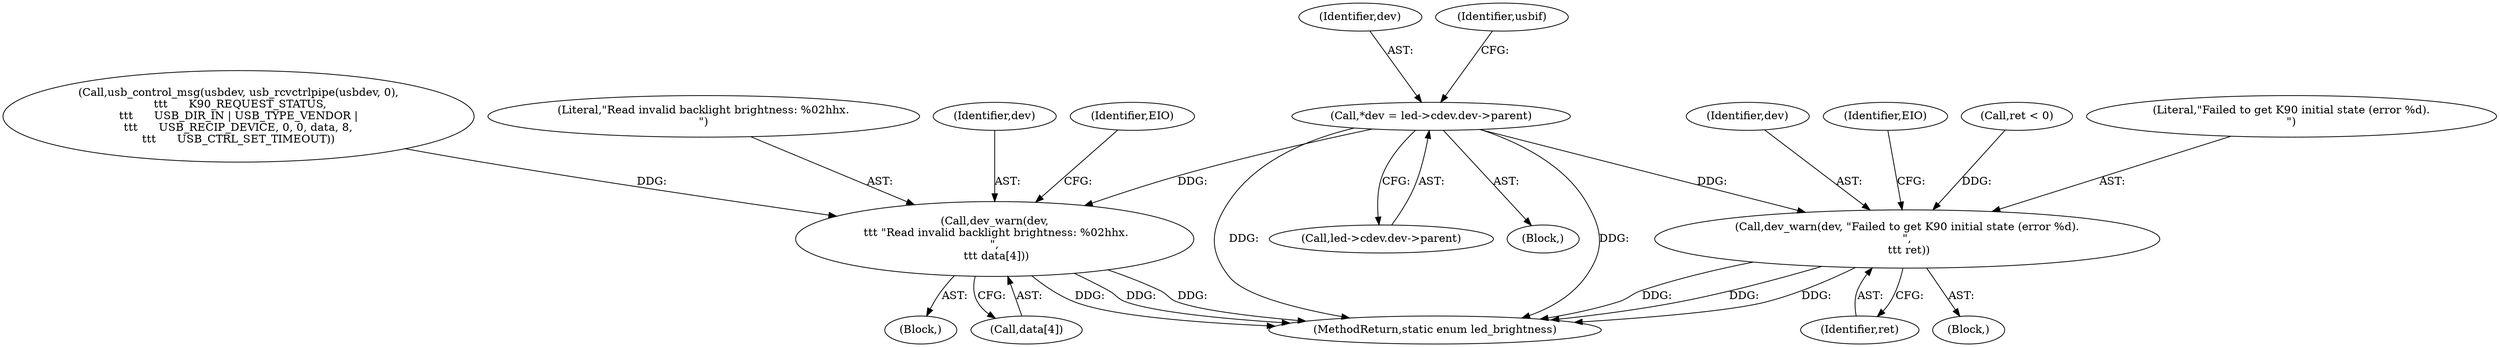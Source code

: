 digraph "0_linux_6d104af38b570d37aa32a5803b04c354f8ed513d@pointer" {
"1000105" [label="(Call,*dev = led->cdev.dev->parent)"];
"1000151" [label="(Call,dev_warn(dev, \"Failed to get K90 initial state (error %d).\n\",\n \t\t\t ret))"];
"1000172" [label="(Call,dev_warn(dev,\n \t\t\t \"Read invalid backlight brightness: %02hhx.\n\",\n \t\t\t data[4]))"];
"1000151" [label="(Call,dev_warn(dev, \"Failed to get K90 initial state (error %d).\n\",\n \t\t\t ret))"];
"1000180" [label="(Identifier,EIO)"];
"1000106" [label="(Identifier,dev)"];
"1000152" [label="(Identifier,dev)"];
"1000154" [label="(Identifier,ret)"];
"1000116" [label="(Identifier,usbif)"];
"1000150" [label="(Block,)"];
"1000157" [label="(Identifier,EIO)"];
"1000172" [label="(Call,dev_warn(dev,\n \t\t\t \"Read invalid backlight brightness: %02hhx.\n\",\n \t\t\t data[4]))"];
"1000147" [label="(Call,ret < 0)"];
"1000130" [label="(Call,usb_control_msg(usbdev, usb_rcvctrlpipe(usbdev, 0),\n \t\t\t      K90_REQUEST_STATUS,\n\t\t\t      USB_DIR_IN | USB_TYPE_VENDOR |\n\t\t\t      USB_RECIP_DEVICE, 0, 0, data, 8,\n\t\t\t      USB_CTRL_SET_TIMEOUT))"];
"1000175" [label="(Call,data[4])"];
"1000105" [label="(Call,*dev = led->cdev.dev->parent)"];
"1000174" [label="(Literal,\"Read invalid backlight brightness: %02hhx.\n\")"];
"1000173" [label="(Identifier,dev)"];
"1000153" [label="(Literal,\"Failed to get K90 initial state (error %d).\n\")"];
"1000107" [label="(Call,led->cdev.dev->parent)"];
"1000102" [label="(Block,)"];
"1000183" [label="(MethodReturn,static enum led_brightness)"];
"1000171" [label="(Block,)"];
"1000105" -> "1000102"  [label="AST: "];
"1000105" -> "1000107"  [label="CFG: "];
"1000106" -> "1000105"  [label="AST: "];
"1000107" -> "1000105"  [label="AST: "];
"1000116" -> "1000105"  [label="CFG: "];
"1000105" -> "1000183"  [label="DDG: "];
"1000105" -> "1000183"  [label="DDG: "];
"1000105" -> "1000151"  [label="DDG: "];
"1000105" -> "1000172"  [label="DDG: "];
"1000151" -> "1000150"  [label="AST: "];
"1000151" -> "1000154"  [label="CFG: "];
"1000152" -> "1000151"  [label="AST: "];
"1000153" -> "1000151"  [label="AST: "];
"1000154" -> "1000151"  [label="AST: "];
"1000157" -> "1000151"  [label="CFG: "];
"1000151" -> "1000183"  [label="DDG: "];
"1000151" -> "1000183"  [label="DDG: "];
"1000151" -> "1000183"  [label="DDG: "];
"1000147" -> "1000151"  [label="DDG: "];
"1000172" -> "1000171"  [label="AST: "];
"1000172" -> "1000175"  [label="CFG: "];
"1000173" -> "1000172"  [label="AST: "];
"1000174" -> "1000172"  [label="AST: "];
"1000175" -> "1000172"  [label="AST: "];
"1000180" -> "1000172"  [label="CFG: "];
"1000172" -> "1000183"  [label="DDG: "];
"1000172" -> "1000183"  [label="DDG: "];
"1000172" -> "1000183"  [label="DDG: "];
"1000130" -> "1000172"  [label="DDG: "];
}

